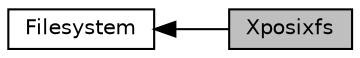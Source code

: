 digraph "Xposixfs"
{
  edge [fontname="Helvetica",fontsize="10",labelfontname="Helvetica",labelfontsize="10"];
  node [fontname="Helvetica",fontsize="10",shape=record];
  rankdir=LR;
  Node1 [label="Filesystem",height=0.2,width=0.4,color="black", fillcolor="white", style="filled",URL="$group__filesystem.html"];
  Node0 [label="Xposixfs",height=0.2,width=0.4,color="black", fillcolor="grey75", style="filled", fontcolor="black"];
  Node1->Node0 [shape=plaintext, dir="back", style="solid"];
}
